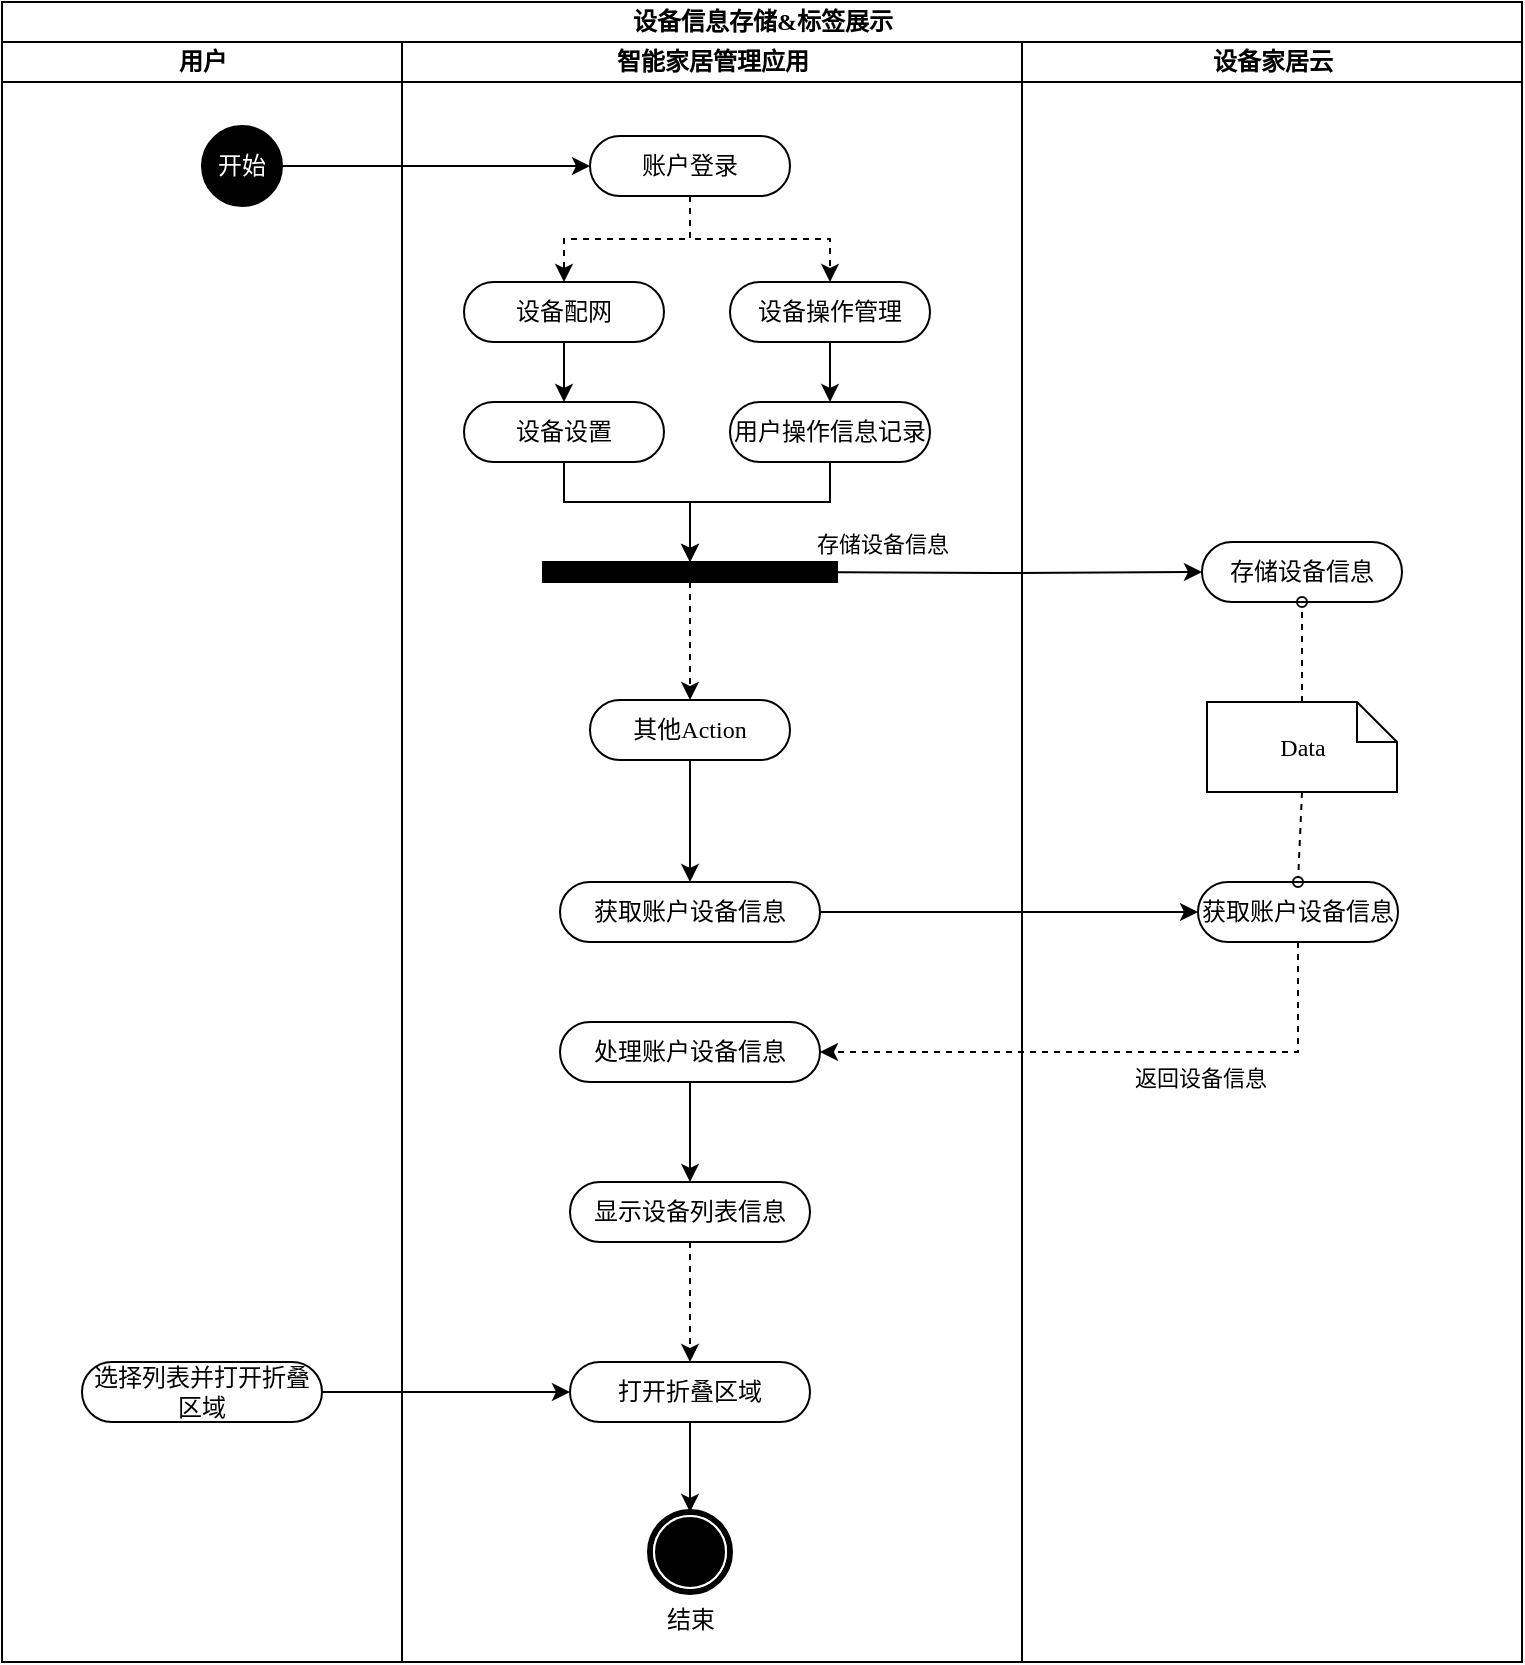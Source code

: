 <mxfile version="13.4.2" type="github">
  <diagram name="Page-1" id="e7e014a7-5840-1c2e-5031-d8a46d1fe8dd">
    <mxGraphModel dx="1422" dy="794" grid="1" gridSize="10" guides="1" tooltips="1" connect="1" arrows="1" fold="1" page="1" pageScale="1" pageWidth="1169" pageHeight="826" background="#ffffff" math="0" shadow="0">
      <root>
        <mxCell id="0" />
        <mxCell id="1" parent="0" />
        <mxCell id="0t2InwsNAyhQKaK7oqDX-1" value="设备信息存储&amp;amp;标签展示" style="swimlane;html=1;childLayout=stackLayout;startSize=20;rounded=0;shadow=0;comic=0;labelBackgroundColor=none;strokeWidth=1;fontFamily=Verdana;fontSize=12;align=center;" vertex="1" parent="1">
          <mxGeometry x="189" y="100" width="760" height="830" as="geometry" />
        </mxCell>
        <mxCell id="0t2InwsNAyhQKaK7oqDX-2" value="用户" style="swimlane;html=1;startSize=20;" vertex="1" parent="0t2InwsNAyhQKaK7oqDX-1">
          <mxGeometry y="20" width="200" height="810" as="geometry" />
        </mxCell>
        <mxCell id="0t2InwsNAyhQKaK7oqDX-3" value="选择列表并打开折叠区域" style="rounded=1;whiteSpace=wrap;html=1;shadow=0;comic=0;labelBackgroundColor=none;strokeWidth=1;fontFamily=Verdana;fontSize=12;align=center;arcSize=50;" vertex="1" parent="0t2InwsNAyhQKaK7oqDX-2">
          <mxGeometry x="40" y="660" width="120" height="30" as="geometry" />
        </mxCell>
        <mxCell id="0t2InwsNAyhQKaK7oqDX-4" value="&lt;font color=&quot;#ffffff&quot;&gt;开始&lt;/font&gt;" style="ellipse;whiteSpace=wrap;html=1;rounded=0;shadow=0;comic=0;labelBackgroundColor=none;strokeWidth=1;fillColor=#000000;fontFamily=Verdana;fontSize=12;align=center;" vertex="1" parent="0t2InwsNAyhQKaK7oqDX-2">
          <mxGeometry x="100" y="42" width="40" height="40" as="geometry" />
        </mxCell>
        <mxCell id="0t2InwsNAyhQKaK7oqDX-5" value="智能家居管理应用" style="swimlane;html=1;startSize=20;" vertex="1" parent="0t2InwsNAyhQKaK7oqDX-1">
          <mxGeometry x="200" y="20" width="310" height="810" as="geometry" />
        </mxCell>
        <mxCell id="0t2InwsNAyhQKaK7oqDX-52" style="edgeStyle=orthogonalEdgeStyle;rounded=0;orthogonalLoop=1;jettySize=auto;html=1;exitX=0.5;exitY=1;exitDx=0;exitDy=0;entryX=0.5;entryY=0;entryDx=0;entryDy=0;" edge="1" parent="0t2InwsNAyhQKaK7oqDX-5" source="0t2InwsNAyhQKaK7oqDX-9" target="0t2InwsNAyhQKaK7oqDX-49">
          <mxGeometry relative="1" as="geometry" />
        </mxCell>
        <mxCell id="0t2InwsNAyhQKaK7oqDX-9" value="设备配网" style="rounded=1;whiteSpace=wrap;html=1;shadow=0;comic=0;labelBackgroundColor=none;strokeWidth=1;fontFamily=Verdana;fontSize=12;align=center;arcSize=50;" vertex="1" parent="0t2InwsNAyhQKaK7oqDX-5">
          <mxGeometry x="31" y="120" width="100" height="30" as="geometry" />
        </mxCell>
        <mxCell id="0t2InwsNAyhQKaK7oqDX-10" style="edgeStyle=orthogonalEdgeStyle;rounded=0;orthogonalLoop=1;jettySize=auto;html=1;exitX=0.5;exitY=1;exitDx=0;exitDy=0;entryX=0.5;entryY=0;entryDx=0;entryDy=0;dashed=1;" edge="1" parent="0t2InwsNAyhQKaK7oqDX-5" source="0t2InwsNAyhQKaK7oqDX-11" target="0t2InwsNAyhQKaK7oqDX-9">
          <mxGeometry relative="1" as="geometry" />
        </mxCell>
        <mxCell id="0t2InwsNAyhQKaK7oqDX-54" style="edgeStyle=orthogonalEdgeStyle;rounded=0;orthogonalLoop=1;jettySize=auto;html=1;exitX=0.5;exitY=1;exitDx=0;exitDy=0;" edge="1" parent="0t2InwsNAyhQKaK7oqDX-5" source="0t2InwsNAyhQKaK7oqDX-49">
          <mxGeometry relative="1" as="geometry">
            <mxPoint x="144" y="260" as="targetPoint" />
            <Array as="points">
              <mxPoint x="81" y="230" />
              <mxPoint x="144" y="230" />
            </Array>
          </mxGeometry>
        </mxCell>
        <mxCell id="0t2InwsNAyhQKaK7oqDX-49" value="设备设置" style="rounded=1;whiteSpace=wrap;html=1;shadow=0;comic=0;labelBackgroundColor=none;strokeWidth=1;fontFamily=Verdana;fontSize=12;align=center;arcSize=50;" vertex="1" parent="0t2InwsNAyhQKaK7oqDX-5">
          <mxGeometry x="31" y="180" width="100" height="30" as="geometry" />
        </mxCell>
        <mxCell id="0t2InwsNAyhQKaK7oqDX-51" style="edgeStyle=orthogonalEdgeStyle;rounded=0;orthogonalLoop=1;jettySize=auto;html=1;exitX=0.5;exitY=1;exitDx=0;exitDy=0;entryX=0.5;entryY=0;entryDx=0;entryDy=0;dashed=1;" edge="1" parent="0t2InwsNAyhQKaK7oqDX-5" source="0t2InwsNAyhQKaK7oqDX-11" target="0t2InwsNAyhQKaK7oqDX-48">
          <mxGeometry relative="1" as="geometry" />
        </mxCell>
        <mxCell id="0t2InwsNAyhQKaK7oqDX-11" value="账户登录" style="rounded=1;whiteSpace=wrap;html=1;shadow=0;comic=0;labelBackgroundColor=none;strokeWidth=1;fontFamily=Verdana;fontSize=12;align=center;arcSize=50;" vertex="1" parent="0t2InwsNAyhQKaK7oqDX-5">
          <mxGeometry x="94" y="47" width="100" height="30" as="geometry" />
        </mxCell>
        <mxCell id="0t2InwsNAyhQKaK7oqDX-12" style="edgeStyle=orthogonalEdgeStyle;rounded=0;orthogonalLoop=1;jettySize=auto;html=1;exitX=0.5;exitY=1;exitDx=0;exitDy=0;entryX=0.5;entryY=0;entryDx=0;entryDy=0;" edge="1" parent="0t2InwsNAyhQKaK7oqDX-5" source="0t2InwsNAyhQKaK7oqDX-13" target="0t2InwsNAyhQKaK7oqDX-18">
          <mxGeometry relative="1" as="geometry" />
        </mxCell>
        <mxCell id="0t2InwsNAyhQKaK7oqDX-21" style="edgeStyle=orthogonalEdgeStyle;rounded=0;orthogonalLoop=1;jettySize=auto;html=1;exitX=0.5;exitY=1;exitDx=0;exitDy=0;entryX=0.5;entryY=0;entryDx=0;entryDy=0;dashed=1;" edge="1" parent="0t2InwsNAyhQKaK7oqDX-5" source="0t2InwsNAyhQKaK7oqDX-22" target="0t2InwsNAyhQKaK7oqDX-25">
          <mxGeometry relative="1" as="geometry" />
        </mxCell>
        <mxCell id="0t2InwsNAyhQKaK7oqDX-23" value="结束" style="shape=mxgraph.bpmn.shape;html=1;verticalLabelPosition=bottom;labelBackgroundColor=#ffffff;verticalAlign=top;perimeter=ellipsePerimeter;outline=end;symbol=terminate;rounded=0;shadow=0;comic=0;strokeWidth=1;fontFamily=Verdana;fontSize=12;align=center;" vertex="1" parent="0t2InwsNAyhQKaK7oqDX-5">
          <mxGeometry x="124" y="735" width="40" height="40" as="geometry" />
        </mxCell>
        <mxCell id="0t2InwsNAyhQKaK7oqDX-24" style="edgeStyle=orthogonalEdgeStyle;rounded=0;orthogonalLoop=1;jettySize=auto;html=1;exitX=0.5;exitY=1;exitDx=0;exitDy=0;entryX=0.5;entryY=0;entryDx=0;entryDy=0;" edge="1" parent="0t2InwsNAyhQKaK7oqDX-5" source="0t2InwsNAyhQKaK7oqDX-25" target="0t2InwsNAyhQKaK7oqDX-23">
          <mxGeometry relative="1" as="geometry" />
        </mxCell>
        <mxCell id="0t2InwsNAyhQKaK7oqDX-25" value="打开折叠区域" style="rounded=1;whiteSpace=wrap;html=1;shadow=0;comic=0;labelBackgroundColor=none;strokeWidth=1;fontFamily=Verdana;fontSize=12;align=center;arcSize=50;" vertex="1" parent="0t2InwsNAyhQKaK7oqDX-5">
          <mxGeometry x="84" y="660" width="120" height="30" as="geometry" />
        </mxCell>
        <mxCell id="0t2InwsNAyhQKaK7oqDX-18" value="获取账户设备信息" style="rounded=1;whiteSpace=wrap;html=1;shadow=0;comic=0;labelBackgroundColor=none;strokeWidth=1;fontFamily=Verdana;fontSize=12;align=center;arcSize=50;" vertex="1" parent="0t2InwsNAyhQKaK7oqDX-5">
          <mxGeometry x="79" y="420" width="130" height="30" as="geometry" />
        </mxCell>
        <mxCell id="0t2InwsNAyhQKaK7oqDX-46" style="edgeStyle=orthogonalEdgeStyle;rounded=0;orthogonalLoop=1;jettySize=auto;html=1;exitX=0.5;exitY=1;exitDx=0;exitDy=0;entryX=0.5;entryY=0;entryDx=0;entryDy=0;" edge="1" parent="0t2InwsNAyhQKaK7oqDX-5" source="0t2InwsNAyhQKaK7oqDX-44" target="0t2InwsNAyhQKaK7oqDX-22">
          <mxGeometry relative="1" as="geometry" />
        </mxCell>
        <mxCell id="0t2InwsNAyhQKaK7oqDX-44" value="处理账户设备信息" style="rounded=1;whiteSpace=wrap;html=1;shadow=0;comic=0;labelBackgroundColor=none;strokeWidth=1;fontFamily=Verdana;fontSize=12;align=center;arcSize=50;" vertex="1" parent="0t2InwsNAyhQKaK7oqDX-5">
          <mxGeometry x="79" y="490" width="130" height="30" as="geometry" />
        </mxCell>
        <mxCell id="0t2InwsNAyhQKaK7oqDX-22" value="显示设备列表信息" style="rounded=1;whiteSpace=wrap;html=1;shadow=0;comic=0;labelBackgroundColor=none;strokeWidth=1;fontFamily=Verdana;fontSize=12;align=center;arcSize=50;" vertex="1" parent="0t2InwsNAyhQKaK7oqDX-5">
          <mxGeometry x="84" y="570" width="120" height="30" as="geometry" />
        </mxCell>
        <mxCell id="0t2InwsNAyhQKaK7oqDX-6" style="edgeStyle=orthogonalEdgeStyle;rounded=0;orthogonalLoop=1;jettySize=auto;html=1;exitX=0.5;exitY=1;exitDx=0;exitDy=0;dashed=1;" edge="1" parent="0t2InwsNAyhQKaK7oqDX-5" source="0t2InwsNAyhQKaK7oqDX-47" target="0t2InwsNAyhQKaK7oqDX-13">
          <mxGeometry relative="1" as="geometry">
            <mxPoint x="144" y="280" as="sourcePoint" />
          </mxGeometry>
        </mxCell>
        <mxCell id="0t2InwsNAyhQKaK7oqDX-13" value="其他Action" style="rounded=1;whiteSpace=wrap;html=1;shadow=0;comic=0;labelBackgroundColor=none;strokeWidth=1;fontFamily=Verdana;fontSize=12;align=center;arcSize=50;" vertex="1" parent="0t2InwsNAyhQKaK7oqDX-5">
          <mxGeometry x="94" y="329" width="100" height="30" as="geometry" />
        </mxCell>
        <mxCell id="0t2InwsNAyhQKaK7oqDX-53" style="edgeStyle=orthogonalEdgeStyle;rounded=0;orthogonalLoop=1;jettySize=auto;html=1;exitX=0.5;exitY=1;exitDx=0;exitDy=0;entryX=0.5;entryY=0;entryDx=0;entryDy=0;" edge="1" parent="0t2InwsNAyhQKaK7oqDX-5" source="0t2InwsNAyhQKaK7oqDX-48" target="0t2InwsNAyhQKaK7oqDX-50">
          <mxGeometry relative="1" as="geometry" />
        </mxCell>
        <mxCell id="0t2InwsNAyhQKaK7oqDX-47" value="" style="whiteSpace=wrap;html=1;rounded=0;shadow=0;comic=0;labelBackgroundColor=none;strokeWidth=1;fillColor=#000000;fontFamily=Verdana;fontSize=12;align=center;rotation=0;" vertex="1" parent="0t2InwsNAyhQKaK7oqDX-5">
          <mxGeometry x="70.5" y="260" width="147" height="10" as="geometry" />
        </mxCell>
        <mxCell id="0t2InwsNAyhQKaK7oqDX-48" value="设备操作管理" style="rounded=1;whiteSpace=wrap;html=1;shadow=0;comic=0;labelBackgroundColor=none;strokeWidth=1;fontFamily=Verdana;fontSize=12;align=center;arcSize=50;" vertex="1" parent="0t2InwsNAyhQKaK7oqDX-5">
          <mxGeometry x="164" y="120" width="100" height="30" as="geometry" />
        </mxCell>
        <mxCell id="0t2InwsNAyhQKaK7oqDX-50" value="用户操作信息记录" style="rounded=1;whiteSpace=wrap;html=1;shadow=0;comic=0;labelBackgroundColor=none;strokeWidth=1;fontFamily=Verdana;fontSize=12;align=center;arcSize=50;" vertex="1" parent="0t2InwsNAyhQKaK7oqDX-5">
          <mxGeometry x="164" y="180" width="100" height="30" as="geometry" />
        </mxCell>
        <mxCell id="0t2InwsNAyhQKaK7oqDX-55" style="edgeStyle=orthogonalEdgeStyle;rounded=0;orthogonalLoop=1;jettySize=auto;html=1;exitX=0.5;exitY=1;exitDx=0;exitDy=0;entryX=0.5;entryY=0;entryDx=0;entryDy=0;" edge="1" parent="0t2InwsNAyhQKaK7oqDX-5" source="0t2InwsNAyhQKaK7oqDX-50" target="0t2InwsNAyhQKaK7oqDX-47">
          <mxGeometry relative="1" as="geometry">
            <mxPoint x="141" y="250" as="targetPoint" />
            <Array as="points">
              <mxPoint x="214" y="230" />
              <mxPoint x="144" y="230" />
            </Array>
          </mxGeometry>
        </mxCell>
        <mxCell id="0t2InwsNAyhQKaK7oqDX-35" style="edgeStyle=orthogonalEdgeStyle;rounded=0;orthogonalLoop=1;jettySize=auto;html=1;exitX=1;exitY=0.5;exitDx=0;exitDy=0;entryX=0;entryY=0.5;entryDx=0;entryDy=0;" edge="1" parent="0t2InwsNAyhQKaK7oqDX-1" target="0t2InwsNAyhQKaK7oqDX-32">
          <mxGeometry relative="1" as="geometry">
            <mxPoint x="394" y="285" as="sourcePoint" />
          </mxGeometry>
        </mxCell>
        <mxCell id="0t2InwsNAyhQKaK7oqDX-36" value="存储设备信息" style="edgeLabel;html=1;align=center;verticalAlign=middle;resizable=0;points=[];" vertex="1" connectable="0" parent="0t2InwsNAyhQKaK7oqDX-35">
          <mxGeometry x="-0.233" y="2" relative="1" as="geometry">
            <mxPoint x="-33" y="-13" as="offset" />
          </mxGeometry>
        </mxCell>
        <mxCell id="0t2InwsNAyhQKaK7oqDX-29" value="设备家居云" style="swimlane;html=1;startSize=20;" vertex="1" parent="0t2InwsNAyhQKaK7oqDX-1">
          <mxGeometry x="510" y="20" width="250" height="810" as="geometry" />
        </mxCell>
        <mxCell id="0t2InwsNAyhQKaK7oqDX-30" value="获取账户设备信息" style="rounded=1;whiteSpace=wrap;html=1;shadow=0;comic=0;labelBackgroundColor=none;strokeWidth=1;fontFamily=Verdana;fontSize=12;align=center;arcSize=50;" vertex="1" parent="0t2InwsNAyhQKaK7oqDX-29">
          <mxGeometry x="88" y="420" width="100" height="30" as="geometry" />
        </mxCell>
        <mxCell id="0t2InwsNAyhQKaK7oqDX-32" value="存储设备信息" style="rounded=1;whiteSpace=wrap;html=1;shadow=0;comic=0;labelBackgroundColor=none;strokeWidth=1;fontFamily=Verdana;fontSize=12;align=center;arcSize=50;" vertex="1" parent="0t2InwsNAyhQKaK7oqDX-29">
          <mxGeometry x="90" y="250" width="100" height="30" as="geometry" />
        </mxCell>
        <mxCell id="0t2InwsNAyhQKaK7oqDX-34" style="edgeStyle=none;rounded=0;html=1;dashed=1;labelBackgroundColor=none;startArrow=none;startFill=0;startSize=5;endArrow=oval;endFill=0;endSize=5;jettySize=auto;orthogonalLoop=1;strokeWidth=1;fontFamily=Verdana;fontSize=12;exitX=0.5;exitY=0;exitDx=0;exitDy=0;exitPerimeter=0;" edge="1" parent="0t2InwsNAyhQKaK7oqDX-29" source="0t2InwsNAyhQKaK7oqDX-33">
          <mxGeometry relative="1" as="geometry">
            <mxPoint x="171.0" y="255" as="sourcePoint" />
            <mxPoint x="140.0" y="280" as="targetPoint" />
          </mxGeometry>
        </mxCell>
        <mxCell id="0t2InwsNAyhQKaK7oqDX-33" value="Data" style="shape=note;whiteSpace=wrap;html=1;rounded=0;shadow=0;comic=0;labelBackgroundColor=none;strokeWidth=1;fontFamily=Verdana;fontSize=12;align=center;size=20;" vertex="1" parent="0t2InwsNAyhQKaK7oqDX-29">
          <mxGeometry x="92.5" y="330" width="95" height="45" as="geometry" />
        </mxCell>
        <mxCell id="0t2InwsNAyhQKaK7oqDX-31" style="edgeStyle=none;rounded=0;html=1;dashed=1;labelBackgroundColor=none;startArrow=none;startFill=0;startSize=5;endArrow=oval;endFill=0;endSize=5;jettySize=auto;orthogonalLoop=1;strokeWidth=1;fontFamily=Verdana;fontSize=12;exitX=0.5;exitY=1;exitDx=0;exitDy=0;exitPerimeter=0;entryX=0.5;entryY=0;entryDx=0;entryDy=0;" edge="1" parent="0t2InwsNAyhQKaK7oqDX-29" source="0t2InwsNAyhQKaK7oqDX-33" target="0t2InwsNAyhQKaK7oqDX-30">
          <mxGeometry relative="1" as="geometry">
            <mxPoint x="140" y="525" as="sourcePoint" />
            <mxPoint x="140" y="440" as="targetPoint" />
            <Array as="points" />
          </mxGeometry>
        </mxCell>
        <mxCell id="0t2InwsNAyhQKaK7oqDX-37" style="edgeStyle=orthogonalEdgeStyle;rounded=0;orthogonalLoop=1;jettySize=auto;html=1;exitX=1;exitY=0.5;exitDx=0;exitDy=0;entryX=0;entryY=0.5;entryDx=0;entryDy=0;" edge="1" parent="0t2InwsNAyhQKaK7oqDX-1" source="0t2InwsNAyhQKaK7oqDX-4" target="0t2InwsNAyhQKaK7oqDX-11">
          <mxGeometry relative="1" as="geometry" />
        </mxCell>
        <mxCell id="0t2InwsNAyhQKaK7oqDX-39" style="edgeStyle=orthogonalEdgeStyle;rounded=0;orthogonalLoop=1;jettySize=auto;html=1;exitX=0.5;exitY=1;exitDx=0;exitDy=0;entryX=1;entryY=0.5;entryDx=0;entryDy=0;dashed=1;" edge="1" parent="0t2InwsNAyhQKaK7oqDX-1" source="0t2InwsNAyhQKaK7oqDX-30" target="0t2InwsNAyhQKaK7oqDX-44">
          <mxGeometry relative="1" as="geometry">
            <mxPoint x="380.75" y="557" as="targetPoint" />
          </mxGeometry>
        </mxCell>
        <mxCell id="0t2InwsNAyhQKaK7oqDX-40" value="返回设备信息" style="edgeLabel;html=1;align=center;verticalAlign=middle;resizable=0;points=[];" vertex="1" connectable="0" parent="0t2InwsNAyhQKaK7oqDX-39">
          <mxGeometry x="-0.293" y="-1" relative="1" as="geometry">
            <mxPoint y="13.5" as="offset" />
          </mxGeometry>
        </mxCell>
        <mxCell id="0t2InwsNAyhQKaK7oqDX-41" style="edgeStyle=orthogonalEdgeStyle;rounded=0;orthogonalLoop=1;jettySize=auto;html=1;exitX=1;exitY=0.5;exitDx=0;exitDy=0;entryX=0;entryY=0.5;entryDx=0;entryDy=0;" edge="1" parent="0t2InwsNAyhQKaK7oqDX-1" source="0t2InwsNAyhQKaK7oqDX-3" target="0t2InwsNAyhQKaK7oqDX-25">
          <mxGeometry relative="1" as="geometry" />
        </mxCell>
        <mxCell id="0t2InwsNAyhQKaK7oqDX-43" style="edgeStyle=orthogonalEdgeStyle;rounded=0;orthogonalLoop=1;jettySize=auto;html=1;exitX=1;exitY=0.5;exitDx=0;exitDy=0;entryX=0;entryY=0.5;entryDx=0;entryDy=0;" edge="1" parent="0t2InwsNAyhQKaK7oqDX-1" source="0t2InwsNAyhQKaK7oqDX-18" target="0t2InwsNAyhQKaK7oqDX-30">
          <mxGeometry relative="1" as="geometry" />
        </mxCell>
      </root>
    </mxGraphModel>
  </diagram>
</mxfile>

